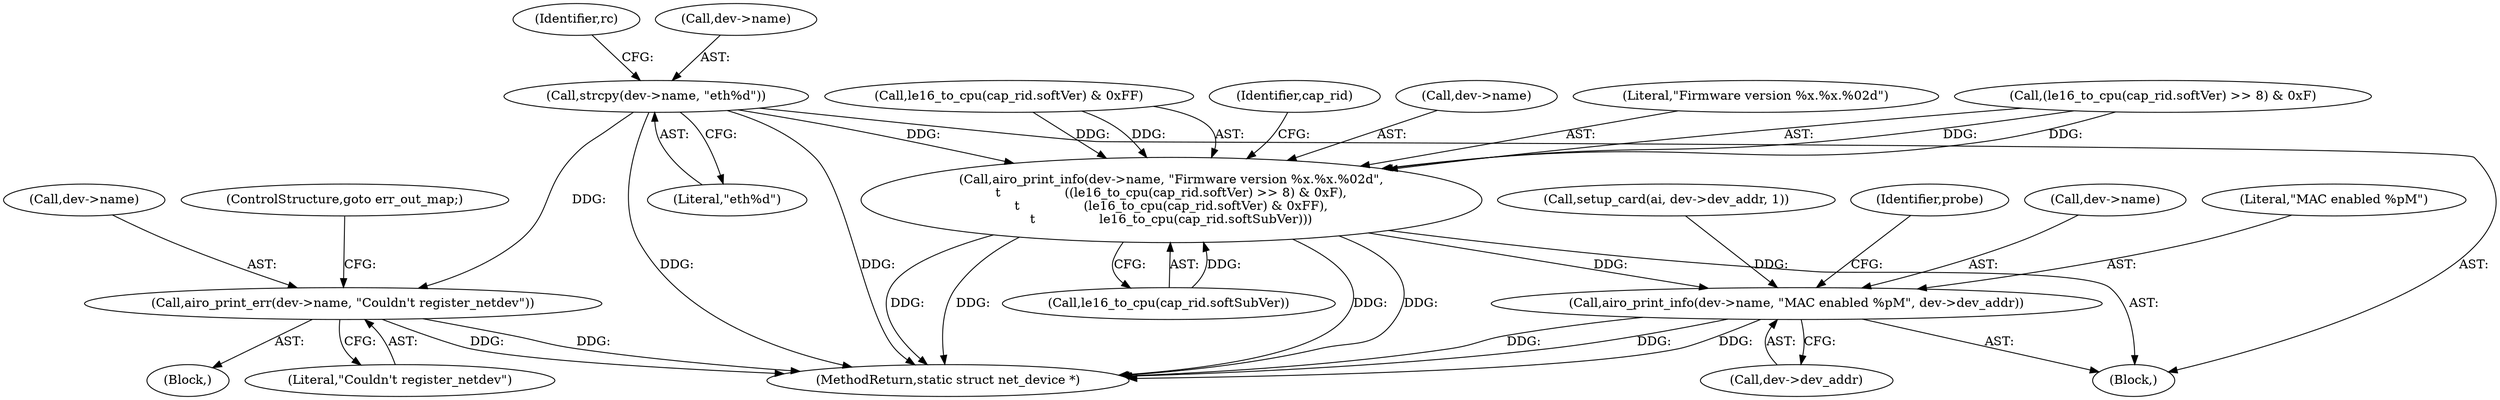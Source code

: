 digraph "0_linux_550fd08c2cebad61c548def135f67aba284c6162_7@API" {
"1000386" [label="(Call,strcpy(dev->name, \"eth%d\"))"];
"1000398" [label="(Call,airo_print_err(dev->name, \"Couldn't register_netdev\"))"];
"1000460" [label="(Call,airo_print_info(dev->name, \"Firmware version %x.%x.%02d\",\n\t                ((le16_to_cpu(cap_rid.softVer) >> 8) & 0xF),\n\t                (le16_to_cpu(cap_rid.softVer) & 0xFF),\n\t                le16_to_cpu(cap_rid.softSubVer)))"];
"1000568" [label="(Call,airo_print_info(dev->name, \"MAC enabled %pM\", dev->dev_addr))"];
"1000397" [label="(Block,)"];
"1000112" [label="(Block,)"];
"1000569" [label="(Call,dev->name)"];
"1000392" [label="(Identifier,rc)"];
"1000386" [label="(Call,strcpy(dev->name, \"eth%d\"))"];
"1000461" [label="(Call,dev->name)"];
"1000464" [label="(Literal,\"Firmware version %x.%x.%02d\")"];
"1000403" [label="(ControlStructure,goto err_out_map;)"];
"1000387" [label="(Call,dev->name)"];
"1000572" [label="(Literal,\"MAC enabled %pM\")"];
"1000347" [label="(Call,setup_card(ai, dev->dev_addr, 1))"];
"1000568" [label="(Call,airo_print_info(dev->name, \"MAC enabled %pM\", dev->dev_addr))"];
"1000465" [label="(Call,(le16_to_cpu(cap_rid.softVer) >> 8) & 0xF)"];
"1000402" [label="(Literal,\"Couldn't register_netdev\")"];
"1000399" [label="(Call,dev->name)"];
"1000460" [label="(Call,airo_print_info(dev->name, \"Firmware version %x.%x.%02d\",\n\t                ((le16_to_cpu(cap_rid.softVer) >> 8) & 0xF),\n\t                (le16_to_cpu(cap_rid.softVer) & 0xFF),\n\t                le16_to_cpu(cap_rid.softSubVer)))"];
"1000479" [label="(Call,le16_to_cpu(cap_rid.softSubVer))"];
"1000573" [label="(Call,dev->dev_addr)"];
"1000683" [label="(MethodReturn,static struct net_device *)"];
"1000473" [label="(Call,le16_to_cpu(cap_rid.softVer) & 0xFF)"];
"1000398" [label="(Call,airo_print_err(dev->name, \"Couldn't register_netdev\"))"];
"1000488" [label="(Identifier,cap_rid)"];
"1000390" [label="(Literal,\"eth%d\")"];
"1000578" [label="(Identifier,probe)"];
"1000386" -> "1000112"  [label="AST: "];
"1000386" -> "1000390"  [label="CFG: "];
"1000387" -> "1000386"  [label="AST: "];
"1000390" -> "1000386"  [label="AST: "];
"1000392" -> "1000386"  [label="CFG: "];
"1000386" -> "1000683"  [label="DDG: "];
"1000386" -> "1000683"  [label="DDG: "];
"1000386" -> "1000398"  [label="DDG: "];
"1000386" -> "1000460"  [label="DDG: "];
"1000398" -> "1000397"  [label="AST: "];
"1000398" -> "1000402"  [label="CFG: "];
"1000399" -> "1000398"  [label="AST: "];
"1000402" -> "1000398"  [label="AST: "];
"1000403" -> "1000398"  [label="CFG: "];
"1000398" -> "1000683"  [label="DDG: "];
"1000398" -> "1000683"  [label="DDG: "];
"1000460" -> "1000112"  [label="AST: "];
"1000460" -> "1000479"  [label="CFG: "];
"1000461" -> "1000460"  [label="AST: "];
"1000464" -> "1000460"  [label="AST: "];
"1000465" -> "1000460"  [label="AST: "];
"1000473" -> "1000460"  [label="AST: "];
"1000479" -> "1000460"  [label="AST: "];
"1000488" -> "1000460"  [label="CFG: "];
"1000460" -> "1000683"  [label="DDG: "];
"1000460" -> "1000683"  [label="DDG: "];
"1000460" -> "1000683"  [label="DDG: "];
"1000460" -> "1000683"  [label="DDG: "];
"1000465" -> "1000460"  [label="DDG: "];
"1000465" -> "1000460"  [label="DDG: "];
"1000473" -> "1000460"  [label="DDG: "];
"1000473" -> "1000460"  [label="DDG: "];
"1000479" -> "1000460"  [label="DDG: "];
"1000460" -> "1000568"  [label="DDG: "];
"1000568" -> "1000112"  [label="AST: "];
"1000568" -> "1000573"  [label="CFG: "];
"1000569" -> "1000568"  [label="AST: "];
"1000572" -> "1000568"  [label="AST: "];
"1000573" -> "1000568"  [label="AST: "];
"1000578" -> "1000568"  [label="CFG: "];
"1000568" -> "1000683"  [label="DDG: "];
"1000568" -> "1000683"  [label="DDG: "];
"1000568" -> "1000683"  [label="DDG: "];
"1000347" -> "1000568"  [label="DDG: "];
}
